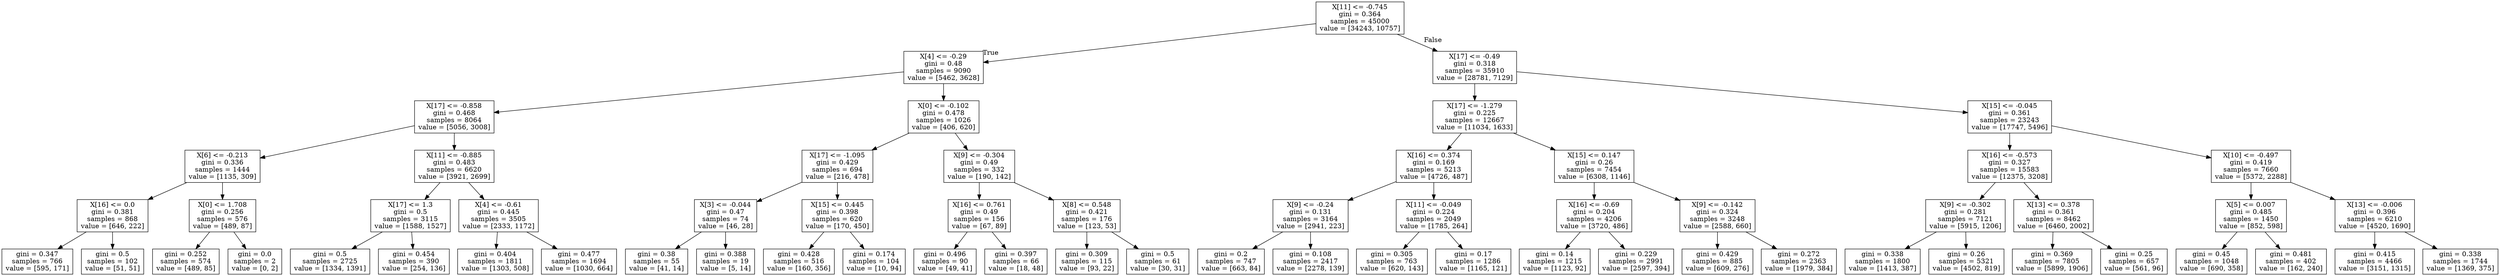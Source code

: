 digraph Tree {
node [shape=box] ;
0 [label="X[11] <= -0.745\ngini = 0.364\nsamples = 45000\nvalue = [34243, 10757]"] ;
1 [label="X[4] <= -0.29\ngini = 0.48\nsamples = 9090\nvalue = [5462, 3628]"] ;
0 -> 1 [labeldistance=2.5, labelangle=45, headlabel="True"] ;
2 [label="X[17] <= -0.858\ngini = 0.468\nsamples = 8064\nvalue = [5056, 3008]"] ;
1 -> 2 ;
3 [label="X[6] <= -0.213\ngini = 0.336\nsamples = 1444\nvalue = [1135, 309]"] ;
2 -> 3 ;
4 [label="X[16] <= 0.0\ngini = 0.381\nsamples = 868\nvalue = [646, 222]"] ;
3 -> 4 ;
5 [label="gini = 0.347\nsamples = 766\nvalue = [595, 171]"] ;
4 -> 5 ;
6 [label="gini = 0.5\nsamples = 102\nvalue = [51, 51]"] ;
4 -> 6 ;
7 [label="X[0] <= 1.708\ngini = 0.256\nsamples = 576\nvalue = [489, 87]"] ;
3 -> 7 ;
8 [label="gini = 0.252\nsamples = 574\nvalue = [489, 85]"] ;
7 -> 8 ;
9 [label="gini = 0.0\nsamples = 2\nvalue = [0, 2]"] ;
7 -> 9 ;
10 [label="X[11] <= -0.885\ngini = 0.483\nsamples = 6620\nvalue = [3921, 2699]"] ;
2 -> 10 ;
11 [label="X[17] <= 1.3\ngini = 0.5\nsamples = 3115\nvalue = [1588, 1527]"] ;
10 -> 11 ;
12 [label="gini = 0.5\nsamples = 2725\nvalue = [1334, 1391]"] ;
11 -> 12 ;
13 [label="gini = 0.454\nsamples = 390\nvalue = [254, 136]"] ;
11 -> 13 ;
14 [label="X[4] <= -0.61\ngini = 0.445\nsamples = 3505\nvalue = [2333, 1172]"] ;
10 -> 14 ;
15 [label="gini = 0.404\nsamples = 1811\nvalue = [1303, 508]"] ;
14 -> 15 ;
16 [label="gini = 0.477\nsamples = 1694\nvalue = [1030, 664]"] ;
14 -> 16 ;
17 [label="X[0] <= -0.102\ngini = 0.478\nsamples = 1026\nvalue = [406, 620]"] ;
1 -> 17 ;
18 [label="X[17] <= -1.095\ngini = 0.429\nsamples = 694\nvalue = [216, 478]"] ;
17 -> 18 ;
19 [label="X[3] <= -0.044\ngini = 0.47\nsamples = 74\nvalue = [46, 28]"] ;
18 -> 19 ;
20 [label="gini = 0.38\nsamples = 55\nvalue = [41, 14]"] ;
19 -> 20 ;
21 [label="gini = 0.388\nsamples = 19\nvalue = [5, 14]"] ;
19 -> 21 ;
22 [label="X[15] <= 0.445\ngini = 0.398\nsamples = 620\nvalue = [170, 450]"] ;
18 -> 22 ;
23 [label="gini = 0.428\nsamples = 516\nvalue = [160, 356]"] ;
22 -> 23 ;
24 [label="gini = 0.174\nsamples = 104\nvalue = [10, 94]"] ;
22 -> 24 ;
25 [label="X[9] <= -0.304\ngini = 0.49\nsamples = 332\nvalue = [190, 142]"] ;
17 -> 25 ;
26 [label="X[16] <= 0.761\ngini = 0.49\nsamples = 156\nvalue = [67, 89]"] ;
25 -> 26 ;
27 [label="gini = 0.496\nsamples = 90\nvalue = [49, 41]"] ;
26 -> 27 ;
28 [label="gini = 0.397\nsamples = 66\nvalue = [18, 48]"] ;
26 -> 28 ;
29 [label="X[8] <= 0.548\ngini = 0.421\nsamples = 176\nvalue = [123, 53]"] ;
25 -> 29 ;
30 [label="gini = 0.309\nsamples = 115\nvalue = [93, 22]"] ;
29 -> 30 ;
31 [label="gini = 0.5\nsamples = 61\nvalue = [30, 31]"] ;
29 -> 31 ;
32 [label="X[17] <= -0.49\ngini = 0.318\nsamples = 35910\nvalue = [28781, 7129]"] ;
0 -> 32 [labeldistance=2.5, labelangle=-45, headlabel="False"] ;
33 [label="X[17] <= -1.279\ngini = 0.225\nsamples = 12667\nvalue = [11034, 1633]"] ;
32 -> 33 ;
34 [label="X[16] <= 0.374\ngini = 0.169\nsamples = 5213\nvalue = [4726, 487]"] ;
33 -> 34 ;
35 [label="X[9] <= -0.24\ngini = 0.131\nsamples = 3164\nvalue = [2941, 223]"] ;
34 -> 35 ;
36 [label="gini = 0.2\nsamples = 747\nvalue = [663, 84]"] ;
35 -> 36 ;
37 [label="gini = 0.108\nsamples = 2417\nvalue = [2278, 139]"] ;
35 -> 37 ;
38 [label="X[11] <= -0.049\ngini = 0.224\nsamples = 2049\nvalue = [1785, 264]"] ;
34 -> 38 ;
39 [label="gini = 0.305\nsamples = 763\nvalue = [620, 143]"] ;
38 -> 39 ;
40 [label="gini = 0.17\nsamples = 1286\nvalue = [1165, 121]"] ;
38 -> 40 ;
41 [label="X[15] <= 0.147\ngini = 0.26\nsamples = 7454\nvalue = [6308, 1146]"] ;
33 -> 41 ;
42 [label="X[16] <= -0.69\ngini = 0.204\nsamples = 4206\nvalue = [3720, 486]"] ;
41 -> 42 ;
43 [label="gini = 0.14\nsamples = 1215\nvalue = [1123, 92]"] ;
42 -> 43 ;
44 [label="gini = 0.229\nsamples = 2991\nvalue = [2597, 394]"] ;
42 -> 44 ;
45 [label="X[9] <= -0.142\ngini = 0.324\nsamples = 3248\nvalue = [2588, 660]"] ;
41 -> 45 ;
46 [label="gini = 0.429\nsamples = 885\nvalue = [609, 276]"] ;
45 -> 46 ;
47 [label="gini = 0.272\nsamples = 2363\nvalue = [1979, 384]"] ;
45 -> 47 ;
48 [label="X[15] <= -0.045\ngini = 0.361\nsamples = 23243\nvalue = [17747, 5496]"] ;
32 -> 48 ;
49 [label="X[16] <= -0.573\ngini = 0.327\nsamples = 15583\nvalue = [12375, 3208]"] ;
48 -> 49 ;
50 [label="X[9] <= -0.302\ngini = 0.281\nsamples = 7121\nvalue = [5915, 1206]"] ;
49 -> 50 ;
51 [label="gini = 0.338\nsamples = 1800\nvalue = [1413, 387]"] ;
50 -> 51 ;
52 [label="gini = 0.26\nsamples = 5321\nvalue = [4502, 819]"] ;
50 -> 52 ;
53 [label="X[13] <= 0.378\ngini = 0.361\nsamples = 8462\nvalue = [6460, 2002]"] ;
49 -> 53 ;
54 [label="gini = 0.369\nsamples = 7805\nvalue = [5899, 1906]"] ;
53 -> 54 ;
55 [label="gini = 0.25\nsamples = 657\nvalue = [561, 96]"] ;
53 -> 55 ;
56 [label="X[10] <= -0.497\ngini = 0.419\nsamples = 7660\nvalue = [5372, 2288]"] ;
48 -> 56 ;
57 [label="X[5] <= 0.007\ngini = 0.485\nsamples = 1450\nvalue = [852, 598]"] ;
56 -> 57 ;
58 [label="gini = 0.45\nsamples = 1048\nvalue = [690, 358]"] ;
57 -> 58 ;
59 [label="gini = 0.481\nsamples = 402\nvalue = [162, 240]"] ;
57 -> 59 ;
60 [label="X[13] <= -0.006\ngini = 0.396\nsamples = 6210\nvalue = [4520, 1690]"] ;
56 -> 60 ;
61 [label="gini = 0.415\nsamples = 4466\nvalue = [3151, 1315]"] ;
60 -> 61 ;
62 [label="gini = 0.338\nsamples = 1744\nvalue = [1369, 375]"] ;
60 -> 62 ;
}

